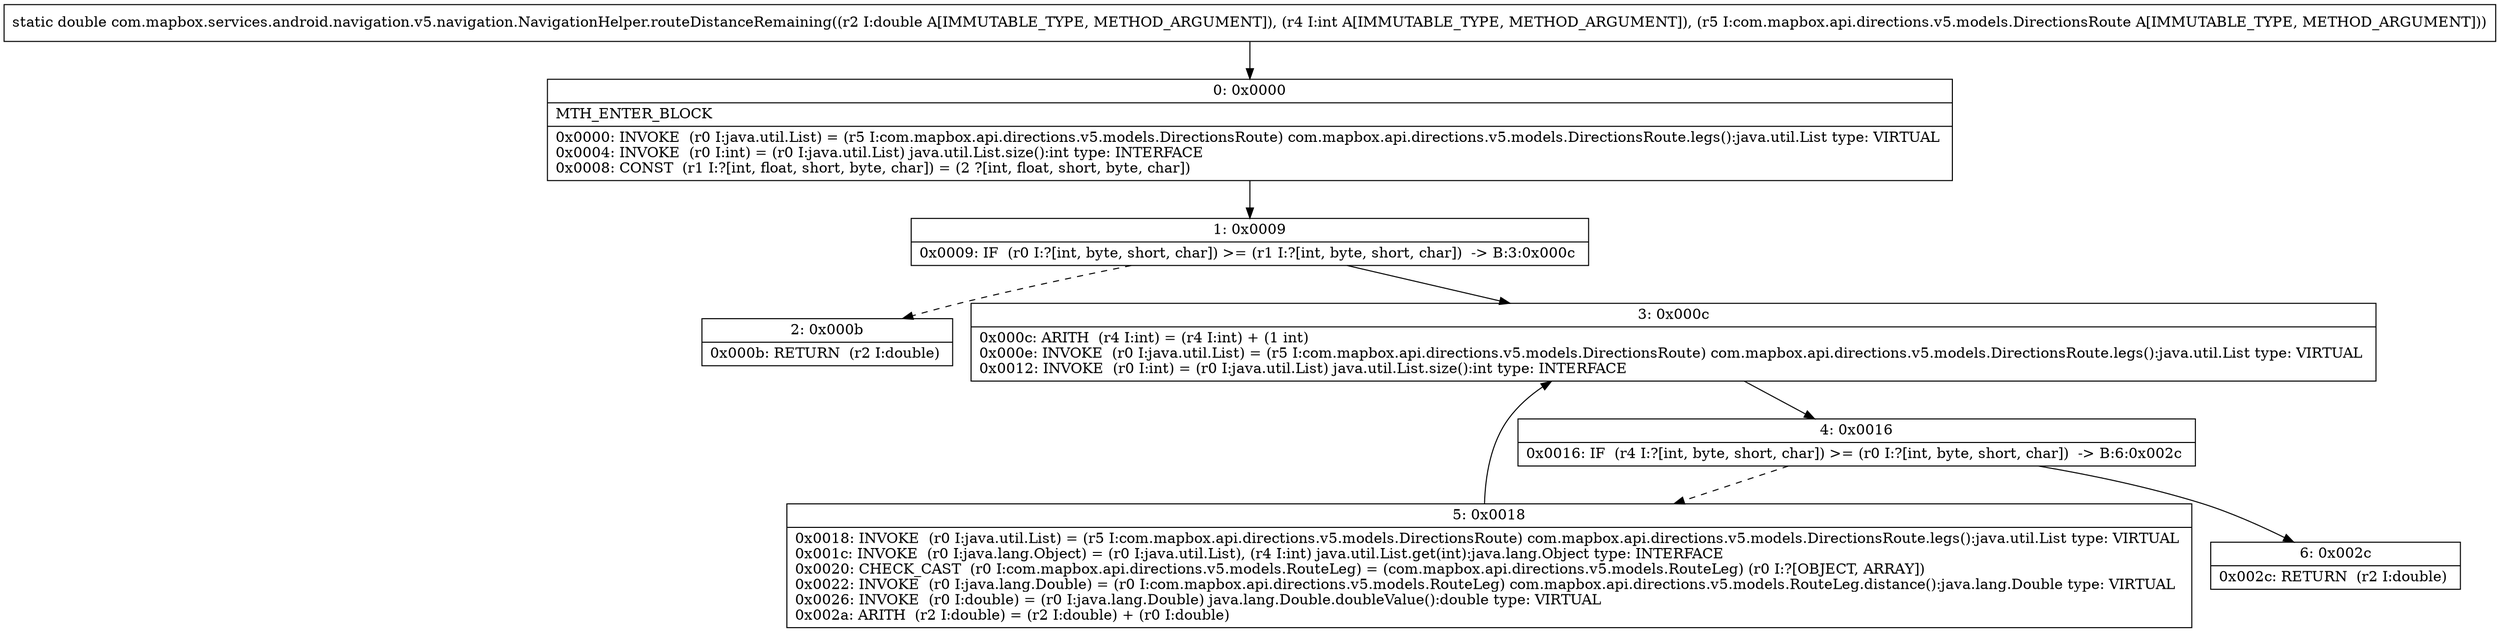 digraph "CFG forcom.mapbox.services.android.navigation.v5.navigation.NavigationHelper.routeDistanceRemaining(DILcom\/mapbox\/api\/directions\/v5\/models\/DirectionsRoute;)D" {
Node_0 [shape=record,label="{0\:\ 0x0000|MTH_ENTER_BLOCK\l|0x0000: INVOKE  (r0 I:java.util.List) = (r5 I:com.mapbox.api.directions.v5.models.DirectionsRoute) com.mapbox.api.directions.v5.models.DirectionsRoute.legs():java.util.List type: VIRTUAL \l0x0004: INVOKE  (r0 I:int) = (r0 I:java.util.List) java.util.List.size():int type: INTERFACE \l0x0008: CONST  (r1 I:?[int, float, short, byte, char]) = (2 ?[int, float, short, byte, char]) \l}"];
Node_1 [shape=record,label="{1\:\ 0x0009|0x0009: IF  (r0 I:?[int, byte, short, char]) \>= (r1 I:?[int, byte, short, char])  \-\> B:3:0x000c \l}"];
Node_2 [shape=record,label="{2\:\ 0x000b|0x000b: RETURN  (r2 I:double) \l}"];
Node_3 [shape=record,label="{3\:\ 0x000c|0x000c: ARITH  (r4 I:int) = (r4 I:int) + (1 int) \l0x000e: INVOKE  (r0 I:java.util.List) = (r5 I:com.mapbox.api.directions.v5.models.DirectionsRoute) com.mapbox.api.directions.v5.models.DirectionsRoute.legs():java.util.List type: VIRTUAL \l0x0012: INVOKE  (r0 I:int) = (r0 I:java.util.List) java.util.List.size():int type: INTERFACE \l}"];
Node_4 [shape=record,label="{4\:\ 0x0016|0x0016: IF  (r4 I:?[int, byte, short, char]) \>= (r0 I:?[int, byte, short, char])  \-\> B:6:0x002c \l}"];
Node_5 [shape=record,label="{5\:\ 0x0018|0x0018: INVOKE  (r0 I:java.util.List) = (r5 I:com.mapbox.api.directions.v5.models.DirectionsRoute) com.mapbox.api.directions.v5.models.DirectionsRoute.legs():java.util.List type: VIRTUAL \l0x001c: INVOKE  (r0 I:java.lang.Object) = (r0 I:java.util.List), (r4 I:int) java.util.List.get(int):java.lang.Object type: INTERFACE \l0x0020: CHECK_CAST  (r0 I:com.mapbox.api.directions.v5.models.RouteLeg) = (com.mapbox.api.directions.v5.models.RouteLeg) (r0 I:?[OBJECT, ARRAY]) \l0x0022: INVOKE  (r0 I:java.lang.Double) = (r0 I:com.mapbox.api.directions.v5.models.RouteLeg) com.mapbox.api.directions.v5.models.RouteLeg.distance():java.lang.Double type: VIRTUAL \l0x0026: INVOKE  (r0 I:double) = (r0 I:java.lang.Double) java.lang.Double.doubleValue():double type: VIRTUAL \l0x002a: ARITH  (r2 I:double) = (r2 I:double) + (r0 I:double) \l}"];
Node_6 [shape=record,label="{6\:\ 0x002c|0x002c: RETURN  (r2 I:double) \l}"];
MethodNode[shape=record,label="{static double com.mapbox.services.android.navigation.v5.navigation.NavigationHelper.routeDistanceRemaining((r2 I:double A[IMMUTABLE_TYPE, METHOD_ARGUMENT]), (r4 I:int A[IMMUTABLE_TYPE, METHOD_ARGUMENT]), (r5 I:com.mapbox.api.directions.v5.models.DirectionsRoute A[IMMUTABLE_TYPE, METHOD_ARGUMENT])) }"];
MethodNode -> Node_0;
Node_0 -> Node_1;
Node_1 -> Node_2[style=dashed];
Node_1 -> Node_3;
Node_3 -> Node_4;
Node_4 -> Node_5[style=dashed];
Node_4 -> Node_6;
Node_5 -> Node_3;
}


